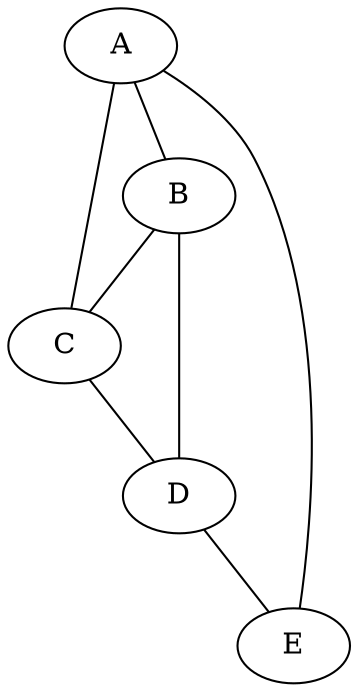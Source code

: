 strict graph {
A;
B;
C;
D;
E;
A -- B [weight=1];
A -- E [weight=5];
A -- C [weight=6];
B -- C [weight=2];
B -- D [weight=7];
C -- D [weight=3];
D -- E [weight=4];
}
